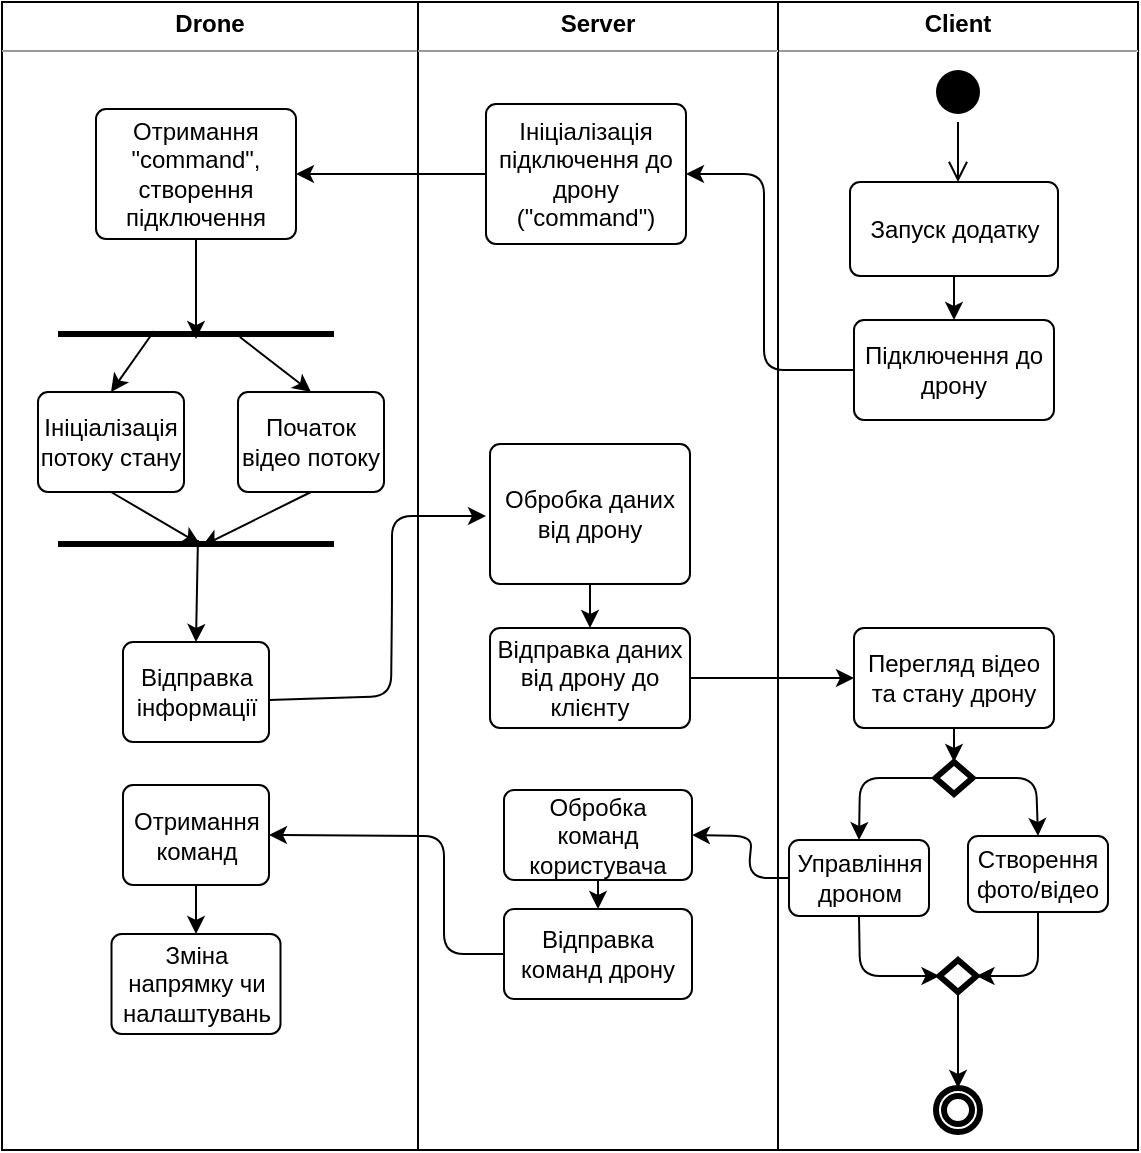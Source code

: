 <mxfile>
    <diagram id="pnaWaouGBWnUqGmsWj6N" name="Page-1">
        <mxGraphModel dx="742" dy="614" grid="0" gridSize="10" guides="1" tooltips="1" connect="1" arrows="1" fold="1" page="1" pageScale="1" pageWidth="827" pageHeight="1169" background="#ffffff" math="0" shadow="0">
            <root>
                <mxCell id="0"/>
                <mxCell id="1" parent="0"/>
                <mxCell id="18" value="&lt;p style=&quot;margin:0px;margin-top:4px;text-align:center;&quot;&gt;&lt;b&gt;Drone&lt;/b&gt;&lt;/p&gt;&lt;hr size=&quot;1&quot;&gt;&lt;div style=&quot;height:2px;&quot;&gt;&lt;/div&gt;" style="verticalAlign=top;align=left;overflow=fill;fontSize=12;fontFamily=Helvetica;html=1;strokeColor=#000000;fillColor=none;fontColor=#000000;" vertex="1" parent="1">
                    <mxGeometry x="10" y="10" width="208" height="574" as="geometry"/>
                </mxCell>
                <mxCell id="21" value="&lt;p style=&quot;margin:0px;margin-top:4px;text-align:center;&quot;&gt;&lt;b&gt;Client&lt;/b&gt;&lt;/p&gt;&lt;hr size=&quot;1&quot;&gt;&lt;div style=&quot;height:2px;&quot;&gt;&lt;/div&gt;" style="verticalAlign=top;align=left;overflow=fill;fontSize=12;fontFamily=Helvetica;html=1;strokeColor=#000000;fillColor=none;fontColor=#000000;" vertex="1" parent="1">
                    <mxGeometry x="398" y="10" width="180" height="574" as="geometry"/>
                </mxCell>
                <mxCell id="19" value="&lt;p style=&quot;margin:0px;margin-top:4px;text-align:center;&quot;&gt;&lt;b&gt;Server&lt;/b&gt;&lt;/p&gt;&lt;hr size=&quot;1&quot;&gt;&lt;div style=&quot;height:2px;&quot;&gt;&lt;/div&gt;" style="verticalAlign=top;align=left;overflow=fill;fontSize=12;fontFamily=Helvetica;html=1;strokeColor=#000000;fillColor=none;fontColor=#000000;" vertex="1" parent="1">
                    <mxGeometry x="218" y="10" width="180" height="574" as="geometry"/>
                </mxCell>
                <mxCell id="2" value="" style="ellipse;html=1;shape=startState;fillColor=#000000;strokeColor=none;" vertex="1" parent="1">
                    <mxGeometry x="473" y="40" width="30" height="30" as="geometry"/>
                </mxCell>
                <mxCell id="3" value="" style="edgeStyle=orthogonalEdgeStyle;html=1;verticalAlign=bottom;endArrow=open;endSize=8;strokeColor=#000000;" edge="1" source="2" parent="1">
                    <mxGeometry relative="1" as="geometry">
                        <mxPoint x="488" y="100" as="targetPoint"/>
                    </mxGeometry>
                </mxCell>
                <mxCell id="32" style="edgeStyle=none;html=1;exitX=0.5;exitY=1;exitDx=0;exitDy=0;labelBackgroundColor=#FFFFFF;strokeColor=#000000;fontColor=#000000;" edge="1" parent="1" source="23" target="30">
                    <mxGeometry relative="1" as="geometry"/>
                </mxCell>
                <mxCell id="23" value="Запуск додатку" style="html=1;align=center;verticalAlign=middle;rounded=1;absoluteArcSize=1;arcSize=10;dashed=0;strokeColor=#000000;fontColor=#000000;fillColor=none;" vertex="1" parent="1">
                    <mxGeometry x="434" y="100" width="104" height="47" as="geometry"/>
                </mxCell>
                <mxCell id="35" style="edgeStyle=none;html=1;exitX=0;exitY=0.5;exitDx=0;exitDy=0;entryX=1;entryY=0.5;entryDx=0;entryDy=0;labelBackgroundColor=#FFFFFF;strokeColor=#000000;fontColor=#000000;" edge="1" parent="1" source="29" target="31">
                    <mxGeometry relative="1" as="geometry"/>
                </mxCell>
                <mxCell id="29" value="Ініціалізація підключення до дрону (&quot;command&quot;)" style="html=1;align=center;verticalAlign=middle;rounded=1;absoluteArcSize=1;arcSize=10;dashed=0;strokeColor=#000000;fontColor=#000000;fillColor=none;whiteSpace=wrap;" vertex="1" parent="1">
                    <mxGeometry x="252" y="61" width="100" height="70" as="geometry"/>
                </mxCell>
                <mxCell id="33" style="edgeStyle=none;html=1;exitX=0;exitY=0.5;exitDx=0;exitDy=0;entryX=1;entryY=0.5;entryDx=0;entryDy=0;labelBackgroundColor=#FFFFFF;strokeColor=#000000;fontColor=#000000;" edge="1" parent="1" source="30" target="29">
                    <mxGeometry relative="1" as="geometry">
                        <Array as="points">
                            <mxPoint x="391" y="194"/>
                            <mxPoint x="391" y="96"/>
                        </Array>
                    </mxGeometry>
                </mxCell>
                <mxCell id="30" value="Підключення до дрону" style="html=1;align=center;verticalAlign=middle;rounded=1;absoluteArcSize=1;arcSize=10;dashed=0;strokeColor=#000000;fontColor=#000000;fillColor=none;whiteSpace=wrap;" vertex="1" parent="1">
                    <mxGeometry x="436" y="169" width="100" height="50" as="geometry"/>
                </mxCell>
                <mxCell id="41" style="edgeStyle=none;html=1;exitX=0.5;exitY=1;exitDx=0;exitDy=0;entryX=0.5;entryY=0.813;entryDx=0;entryDy=0;entryPerimeter=0;labelBackgroundColor=#FFFFFF;strokeColor=#000000;fontColor=#000000;" edge="1" parent="1" source="31" target="40">
                    <mxGeometry relative="1" as="geometry"/>
                </mxCell>
                <mxCell id="31" value="Отримання &quot;command&quot;, створення підключення" style="html=1;align=center;verticalAlign=middle;rounded=1;absoluteArcSize=1;arcSize=10;dashed=0;strokeColor=#000000;fontColor=#000000;fillColor=none;whiteSpace=wrap;" vertex="1" parent="1">
                    <mxGeometry x="57" y="63.5" width="100" height="65" as="geometry"/>
                </mxCell>
                <mxCell id="44" style="edgeStyle=none;html=1;exitX=0.659;exitY=0.688;exitDx=0;exitDy=0;entryX=0.5;entryY=0;entryDx=0;entryDy=0;labelBackgroundColor=#FFFFFF;strokeColor=#000000;fontColor=#000000;exitPerimeter=0;" edge="1" parent="1" source="40" target="37">
                    <mxGeometry relative="1" as="geometry"/>
                </mxCell>
                <mxCell id="49" style="edgeStyle=none;html=1;exitX=0.5;exitY=1;exitDx=0;exitDy=0;entryX=0.522;entryY=0.625;entryDx=0;entryDy=0;entryPerimeter=0;labelBackgroundColor=#FFFFFF;strokeColor=#000000;fontColor=#000000;" edge="1" parent="1" source="37" target="47">
                    <mxGeometry relative="1" as="geometry"/>
                </mxCell>
                <mxCell id="37" value="Початок відео потоку" style="html=1;align=center;verticalAlign=middle;rounded=1;absoluteArcSize=1;arcSize=10;dashed=0;strokeColor=#000000;fontColor=#000000;fillColor=none;whiteSpace=wrap;" vertex="1" parent="1">
                    <mxGeometry x="128" y="205" width="73" height="50" as="geometry"/>
                </mxCell>
                <mxCell id="56" style="edgeStyle=none;html=1;exitX=0.5;exitY=1;exitDx=0;exitDy=0;entryX=0.5;entryY=0;entryDx=0;entryDy=0;labelBackgroundColor=#FFFFFF;strokeColor=#000000;fontColor=#000000;" edge="1" parent="1" source="39" target="55">
                    <mxGeometry relative="1" as="geometry"/>
                </mxCell>
                <mxCell id="39" value="Обробка даних від дрону" style="html=1;align=center;verticalAlign=middle;rounded=1;absoluteArcSize=1;arcSize=10;dashed=0;strokeColor=#000000;fontColor=#000000;fillColor=none;whiteSpace=wrap;" vertex="1" parent="1">
                    <mxGeometry x="254" y="231" width="100" height="70" as="geometry"/>
                </mxCell>
                <mxCell id="40" value="" style="line;strokeWidth=3;align=left;verticalAlign=middle;spacingTop=-1;spacingLeft=3;spacingRight=3;rotatable=0;labelPosition=right;points=[];portConstraint=eastwest;labelBackgroundColor=#000000;strokeColor=#000000;" vertex="1" parent="1">
                    <mxGeometry x="38" y="172" width="138" height="8" as="geometry"/>
                </mxCell>
                <mxCell id="43" style="edgeStyle=none;html=1;exitX=0.348;exitY=0.313;exitDx=0;exitDy=0;entryX=0.5;entryY=0;entryDx=0;entryDy=0;labelBackgroundColor=#FFFFFF;strokeColor=#000000;fontColor=#000000;exitPerimeter=0;" edge="1" parent="1" source="40" target="42">
                    <mxGeometry relative="1" as="geometry"/>
                </mxCell>
                <mxCell id="48" style="edgeStyle=none;html=1;exitX=0.5;exitY=1;exitDx=0;exitDy=0;entryX=0.514;entryY=0.5;entryDx=0;entryDy=0;entryPerimeter=0;labelBackgroundColor=#FFFFFF;strokeColor=#000000;fontColor=#000000;" edge="1" parent="1" source="42" target="47">
                    <mxGeometry relative="1" as="geometry"/>
                </mxCell>
                <mxCell id="42" value="Ініціалізація потоку стану" style="html=1;align=center;verticalAlign=middle;rounded=1;absoluteArcSize=1;arcSize=10;dashed=0;strokeColor=#000000;fontColor=#000000;fillColor=none;whiteSpace=wrap;" vertex="1" parent="1">
                    <mxGeometry x="28" y="205" width="73" height="50" as="geometry"/>
                </mxCell>
                <mxCell id="47" value="" style="line;strokeWidth=3;align=left;verticalAlign=middle;spacingTop=-1;spacingLeft=3;spacingRight=3;rotatable=0;labelPosition=right;points=[];portConstraint=eastwest;labelBackgroundColor=#000000;strokeColor=#000000;" vertex="1" parent="1">
                    <mxGeometry x="38" y="277" width="138" height="8" as="geometry"/>
                </mxCell>
                <mxCell id="51" style="edgeStyle=none;html=1;exitX=0.507;exitY=0.25;exitDx=0;exitDy=0;entryX=0.5;entryY=0;entryDx=0;entryDy=0;labelBackgroundColor=#FFFFFF;strokeColor=#000000;fontColor=#000000;exitPerimeter=0;" edge="1" parent="1" source="47" target="50">
                    <mxGeometry relative="1" as="geometry"/>
                </mxCell>
                <mxCell id="52" style="edgeStyle=none;html=1;exitX=1;exitY=0.5;exitDx=0;exitDy=0;entryX=0;entryY=0.5;entryDx=0;entryDy=0;labelBackgroundColor=#FFFFFF;strokeColor=#000000;fontColor=#000000;" edge="1" parent="1">
                    <mxGeometry relative="1" as="geometry">
                        <mxPoint x="143.5" y="359" as="sourcePoint"/>
                        <mxPoint x="252" y="267" as="targetPoint"/>
                        <Array as="points">
                            <mxPoint x="204.5" y="357"/>
                            <mxPoint x="205" y="311"/>
                            <mxPoint x="205" y="267"/>
                        </Array>
                    </mxGeometry>
                </mxCell>
                <mxCell id="50" value="Відправка інформації" style="html=1;align=center;verticalAlign=middle;rounded=1;absoluteArcSize=1;arcSize=10;dashed=0;strokeColor=#000000;fontColor=#000000;fillColor=none;whiteSpace=wrap;" vertex="1" parent="1">
                    <mxGeometry x="70.5" y="330" width="73" height="50" as="geometry"/>
                </mxCell>
                <mxCell id="72" style="edgeStyle=none;html=1;exitX=0.5;exitY=1;exitDx=0;exitDy=0;entryX=0.5;entryY=0;entryDx=0;entryDy=0;labelBackgroundColor=#FFFFFF;strokeColor=#000000;fontColor=#000000;" edge="1" parent="1" source="54" target="68">
                    <mxGeometry relative="1" as="geometry"/>
                </mxCell>
                <mxCell id="54" value="Перегляд відео та стану дрону" style="html=1;align=center;verticalAlign=middle;rounded=1;absoluteArcSize=1;arcSize=10;dashed=0;strokeColor=#000000;fontColor=#000000;fillColor=none;whiteSpace=wrap;" vertex="1" parent="1">
                    <mxGeometry x="436" y="323" width="100" height="50" as="geometry"/>
                </mxCell>
                <mxCell id="57" style="edgeStyle=none;html=1;exitX=1;exitY=0.5;exitDx=0;exitDy=0;labelBackgroundColor=#FFFFFF;strokeColor=#000000;fontColor=#000000;" edge="1" parent="1" source="55" target="54">
                    <mxGeometry relative="1" as="geometry"/>
                </mxCell>
                <mxCell id="55" value="Відправка даних від дрону до клієнту" style="html=1;align=center;verticalAlign=middle;rounded=1;absoluteArcSize=1;arcSize=10;dashed=0;strokeColor=#000000;fontColor=#000000;fillColor=none;whiteSpace=wrap;" vertex="1" parent="1">
                    <mxGeometry x="254" y="323" width="100" height="50" as="geometry"/>
                </mxCell>
                <mxCell id="75" style="edgeStyle=none;html=1;exitX=0;exitY=0.5;exitDx=0;exitDy=0;entryX=0.5;entryY=0;entryDx=0;entryDy=0;labelBackgroundColor=#FFFFFF;strokeColor=#000000;fontColor=#000000;" edge="1" parent="1" source="68" target="73">
                    <mxGeometry relative="1" as="geometry">
                        <Array as="points">
                            <mxPoint x="439" y="398"/>
                        </Array>
                    </mxGeometry>
                </mxCell>
                <mxCell id="76" style="edgeStyle=none;html=1;exitX=1;exitY=0.5;exitDx=0;exitDy=0;entryX=0.5;entryY=0;entryDx=0;entryDy=0;labelBackgroundColor=#FFFFFF;strokeColor=#000000;fontColor=#000000;" edge="1" parent="1" source="68" target="74">
                    <mxGeometry relative="1" as="geometry">
                        <Array as="points">
                            <mxPoint x="527" y="398"/>
                        </Array>
                    </mxGeometry>
                </mxCell>
                <mxCell id="68" value="" style="rhombus;whiteSpace=wrap;html=1;labelBackgroundColor=#FFFFFF;strokeWidth=3;fillColor=none;fontColor=#000000;strokeColor=#000000;" vertex="1" parent="1">
                    <mxGeometry x="476.75" y="390" width="18.5" height="16" as="geometry"/>
                </mxCell>
                <mxCell id="79" style="edgeStyle=none;html=1;exitX=0.5;exitY=1;exitDx=0;exitDy=0;entryX=0;entryY=0.5;entryDx=0;entryDy=0;labelBackgroundColor=#FFFFFF;strokeColor=#000000;fontColor=#000000;" edge="1" parent="1" source="73" target="78">
                    <mxGeometry relative="1" as="geometry">
                        <Array as="points">
                            <mxPoint x="439" y="497"/>
                        </Array>
                    </mxGeometry>
                </mxCell>
                <mxCell id="83" style="edgeStyle=none;html=1;exitX=0;exitY=0.5;exitDx=0;exitDy=0;entryX=1;entryY=0.5;entryDx=0;entryDy=0;labelBackgroundColor=#FFFFFF;strokeColor=#000000;fontColor=#000000;" edge="1" parent="1" source="73" target="82">
                    <mxGeometry relative="1" as="geometry">
                        <Array as="points">
                            <mxPoint x="383" y="448"/>
                            <mxPoint x="385" y="427"/>
                        </Array>
                    </mxGeometry>
                </mxCell>
                <mxCell id="73" value="Управління дроном" style="html=1;align=center;verticalAlign=middle;rounded=1;absoluteArcSize=1;arcSize=10;dashed=0;strokeColor=#000000;fontColor=#000000;fillColor=none;whiteSpace=wrap;" vertex="1" parent="1">
                    <mxGeometry x="403.5" y="429" width="70" height="38" as="geometry"/>
                </mxCell>
                <mxCell id="80" style="edgeStyle=none;html=1;exitX=0.5;exitY=1;exitDx=0;exitDy=0;entryX=1;entryY=0.5;entryDx=0;entryDy=0;labelBackgroundColor=#FFFFFF;strokeColor=#000000;fontColor=#000000;" edge="1" parent="1" source="74" target="78">
                    <mxGeometry relative="1" as="geometry">
                        <Array as="points">
                            <mxPoint x="528" y="497"/>
                        </Array>
                    </mxGeometry>
                </mxCell>
                <mxCell id="74" value="Створення фото/відео" style="html=1;align=center;verticalAlign=middle;rounded=1;absoluteArcSize=1;arcSize=10;dashed=0;strokeColor=#000000;fontColor=#000000;fillColor=none;whiteSpace=wrap;" vertex="1" parent="1">
                    <mxGeometry x="493" y="427" width="70" height="38" as="geometry"/>
                </mxCell>
                <mxCell id="77" value="" style="ellipse;html=1;shape=endState;labelBackgroundColor=#FFFFFF;strokeWidth=3;strokeColor=#000000;" vertex="1" parent="1">
                    <mxGeometry x="477" y="553" width="22" height="22" as="geometry"/>
                </mxCell>
                <mxCell id="81" style="edgeStyle=none;html=1;exitX=0.5;exitY=1;exitDx=0;exitDy=0;labelBackgroundColor=#FFFFFF;strokeColor=#000000;fontColor=#000000;" edge="1" parent="1" source="78" target="77">
                    <mxGeometry relative="1" as="geometry"/>
                </mxCell>
                <mxCell id="78" value="" style="rhombus;whiteSpace=wrap;html=1;labelBackgroundColor=#FFFFFF;strokeWidth=3;fillColor=none;fontColor=#000000;strokeColor=#000000;" vertex="1" parent="1">
                    <mxGeometry x="478.75" y="489" width="18.5" height="16" as="geometry"/>
                </mxCell>
                <mxCell id="85" style="edgeStyle=none;html=1;exitX=0.5;exitY=1;exitDx=0;exitDy=0;entryX=0.5;entryY=0;entryDx=0;entryDy=0;labelBackgroundColor=#FFFFFF;strokeColor=#000000;fontColor=#000000;" edge="1" parent="1" source="82" target="84">
                    <mxGeometry relative="1" as="geometry"/>
                </mxCell>
                <mxCell id="82" value="Обробка команд користувача" style="html=1;align=center;verticalAlign=middle;rounded=1;absoluteArcSize=1;arcSize=10;dashed=0;strokeColor=#000000;fontColor=#000000;fillColor=none;whiteSpace=wrap;" vertex="1" parent="1">
                    <mxGeometry x="261" y="404" width="94" height="45" as="geometry"/>
                </mxCell>
                <mxCell id="87" style="edgeStyle=none;html=1;exitX=0;exitY=0.5;exitDx=0;exitDy=0;entryX=1;entryY=0.5;entryDx=0;entryDy=0;labelBackgroundColor=#FFFFFF;strokeColor=#000000;fontColor=#000000;" edge="1" parent="1" source="84" target="86">
                    <mxGeometry relative="1" as="geometry">
                        <Array as="points">
                            <mxPoint x="231" y="486"/>
                            <mxPoint x="231" y="427"/>
                        </Array>
                    </mxGeometry>
                </mxCell>
                <mxCell id="84" value="Відправка команд дрону" style="html=1;align=center;verticalAlign=middle;rounded=1;absoluteArcSize=1;arcSize=10;dashed=0;strokeColor=#000000;fontColor=#000000;fillColor=none;whiteSpace=wrap;" vertex="1" parent="1">
                    <mxGeometry x="261" y="463.5" width="94" height="45" as="geometry"/>
                </mxCell>
                <mxCell id="89" style="edgeStyle=none;html=1;exitX=0.5;exitY=1;exitDx=0;exitDy=0;labelBackgroundColor=#FFFFFF;strokeColor=#000000;fontColor=#000000;" edge="1" parent="1" source="86" target="88">
                    <mxGeometry relative="1" as="geometry"/>
                </mxCell>
                <mxCell id="86" value="Отримання команд" style="html=1;align=center;verticalAlign=middle;rounded=1;absoluteArcSize=1;arcSize=10;dashed=0;strokeColor=#000000;fontColor=#000000;fillColor=none;whiteSpace=wrap;" vertex="1" parent="1">
                    <mxGeometry x="70.5" y="401.5" width="73" height="50" as="geometry"/>
                </mxCell>
                <mxCell id="88" value="Зміна напрямку чи налаштувань" style="html=1;align=center;verticalAlign=middle;rounded=1;absoluteArcSize=1;arcSize=10;dashed=0;strokeColor=#000000;fontColor=#000000;fillColor=none;whiteSpace=wrap;" vertex="1" parent="1">
                    <mxGeometry x="64.75" y="476" width="84.5" height="50" as="geometry"/>
                </mxCell>
            </root>
        </mxGraphModel>
    </diagram>
</mxfile>